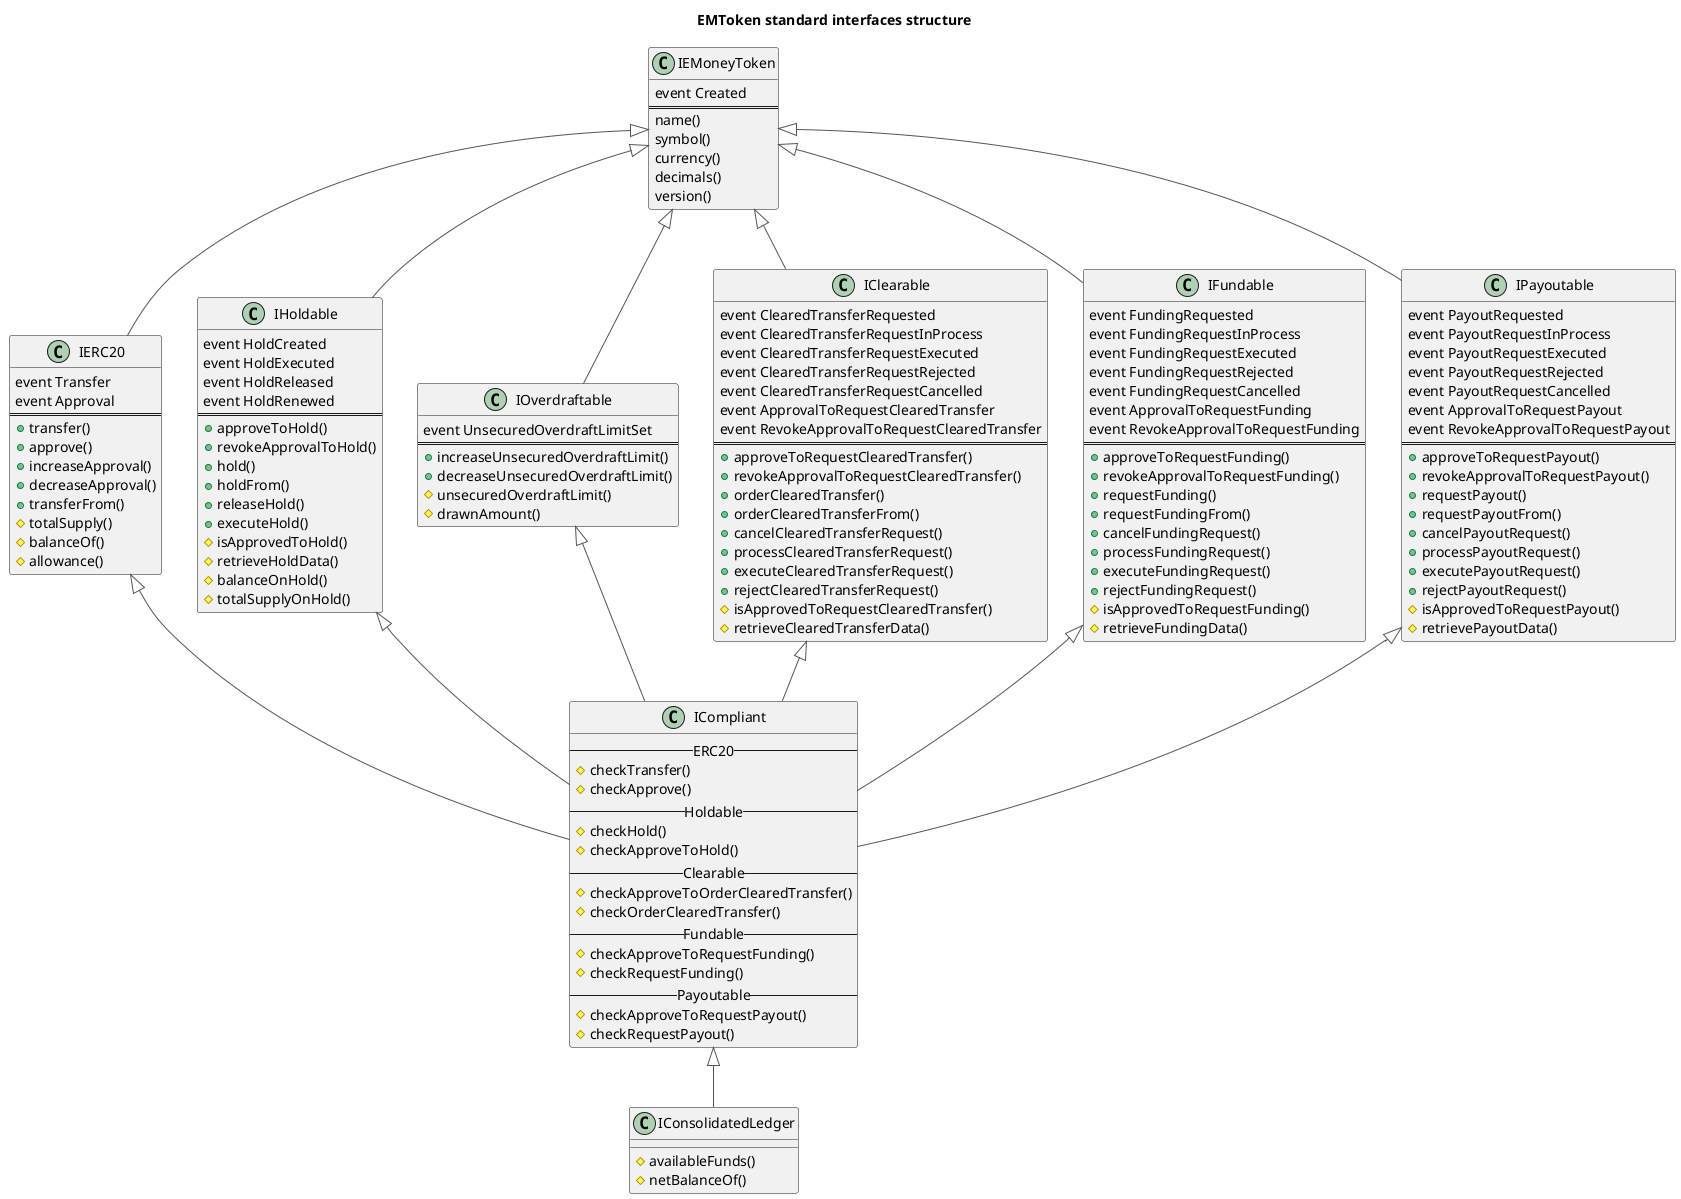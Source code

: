 @startuml
title EMToken standard interfaces structure
hide footbox

skinparam {
  ActorBorderColor #555555
  ParticipantBorderColor #555555
  BoundaryBorderColor #555555
  ArrowColor #555555
  SequenceLifeLineBorderColor #555555
  SequenceBoxBorderColor #FFFFFF
  NoteBorderColor #555555
  NoteBackgroundColor #DDDDDD
}

'class XXX{
    '{field}event FundingRequested
    '==
    '{method}\t// User callable functions:
    '{method}+requestFunding(uint256 amount, string instructions)
    '--
    '{method}\t// Owner functions (onlyOwner, to respond to user requests):
    '{method}#executeFundingRequest(uint256 fundingId)
'}

class IEMoneyToken {
  {field}event Created
  ==
  {method}name()
  {method}symbol()
  {method}currency()
  {method}decimals()
  {method}version()
}

class IERC20 {
  {field}event Transfer
  {field}event Approval
  ==
  {method}+transfer()
  {method}+approve()
  {method}+increaseApproval()
  {method}+decreaseApproval()
  {method}+transferFrom()
  {method}#totalSupply()
  {method}#balanceOf()
  {method}#allowance()
}

class IHoldable {
  {field}event HoldCreated
  {field}event HoldExecuted
  {field}event HoldReleased
  {field}event HoldRenewed
  ==
  {method}+approveToHold()
  {method}+revokeApprovalToHold()
  {method}+hold()
  {method}+holdFrom()
  {method}+releaseHold()
  {method}+executeHold()
  {method}#isApprovedToHold()
  {method}#retrieveHoldData()
  {method}#balanceOnHold()
  {method}#totalSupplyOnHold()
}

class IOverdraftable {
  {field}event UnsecuredOverdraftLimitSet
  ==
  {method}+increaseUnsecuredOverdraftLimit()
  {method}+decreaseUnsecuredOverdraftLimit()
  {method}#unsecuredOverdraftLimit()
  {method}#drawnAmount()
}

class IClearable {
  {field}event ClearedTransferRequested
  {field}event ClearedTransferRequestInProcess
  {field}event ClearedTransferRequestExecuted
  {field}event ClearedTransferRequestRejected
  {field}event ClearedTransferRequestCancelled
  {field}event ApprovalToRequestClearedTransfer
  {field}event RevokeApprovalToRequestClearedTransfer
  ==
  {method}+approveToRequestClearedTransfer()
  {method}+revokeApprovalToRequestClearedTransfer()
  {method}+orderClearedTransfer()
  {method}+orderClearedTransferFrom()
  {method}+cancelClearedTransferRequest()
  {method}+processClearedTransferRequest()
  {method}+executeClearedTransferRequest()
  {method}+rejectClearedTransferRequest()
  {method}#isApprovedToRequestClearedTransfer()
  {method}#retrieveClearedTransferData()
}

class IFundable {
  {field}event FundingRequested
  {field}event FundingRequestInProcess
  {field}event FundingRequestExecuted
  {field}event FundingRequestRejected
  {field}event FundingRequestCancelled
  {field}event ApprovalToRequestFunding
  {field}event RevokeApprovalToRequestFunding
  ==
  {method}+approveToRequestFunding()
  {method}+revokeApprovalToRequestFunding()
  {method}+requestFunding()
  {method}+requestFundingFrom()
  {method}+cancelFundingRequest()
  {method}+processFundingRequest()
  {method}+executeFundingRequest()
  {method}+rejectFundingRequest()
  {method}#isApprovedToRequestFunding()
  {method}#retrieveFundingData()
}

class IPayoutable {
  {field}event PayoutRequested
  {field}event PayoutRequestInProcess
  {field}event PayoutRequestExecuted
  {field}event PayoutRequestRejected
  {field}event PayoutRequestCancelled
  {field}event ApprovalToRequestPayout
  {field}event RevokeApprovalToRequestPayout
  ==
  {method}+approveToRequestPayout()
  {method}+revokeApprovalToRequestPayout()
  {method}+requestPayout()
  {method}+requestPayoutFrom()
  {method}+cancelPayoutRequest()
  {method}+processPayoutRequest()
  {method}+executePayoutRequest()
  {method}+rejectPayoutRequest()
  {method}#isApprovedToRequestPayout()
  {method}#retrievePayoutData()
}

class ICompliant {
  --ERC20--
  {method}#checkTransfer()
  {method}#checkApprove()
  --Holdable--
  {method}#checkHold()
  {method}#checkApproveToHold()
  --Clearable--
  {method}#checkApproveToOrderClearedTransfer()
  {method}#checkOrderClearedTransfer()
  --Fundable--
  {method}#checkApproveToRequestFunding()
  {method}#checkRequestFunding()
  --Payoutable--
  {method}#checkApproveToRequestPayout()
  {method}#checkRequestPayout()
}

class IConsolidatedLedger {
  {method}#availableFunds()
  {method}#netBalanceOf()
}

IEMoneyToken <|-- IERC20
IEMoneyToken <|-- IHoldable
IEMoneyToken <|-- IOverdraftable
IEMoneyToken <|-- IClearable
IEMoneyToken <|-- IFundable
IEMoneyToken <|-- IPayoutable

IERC20 <|-- ICompliant
IHoldable <|-- ICompliant
IOverdraftable <|-- ICompliant
IClearable <|-- ICompliant
IFundable <|-- ICompliant
IPayoutable <|-- ICompliant

ICompliant <|-- IConsolidatedLedger

@enduml